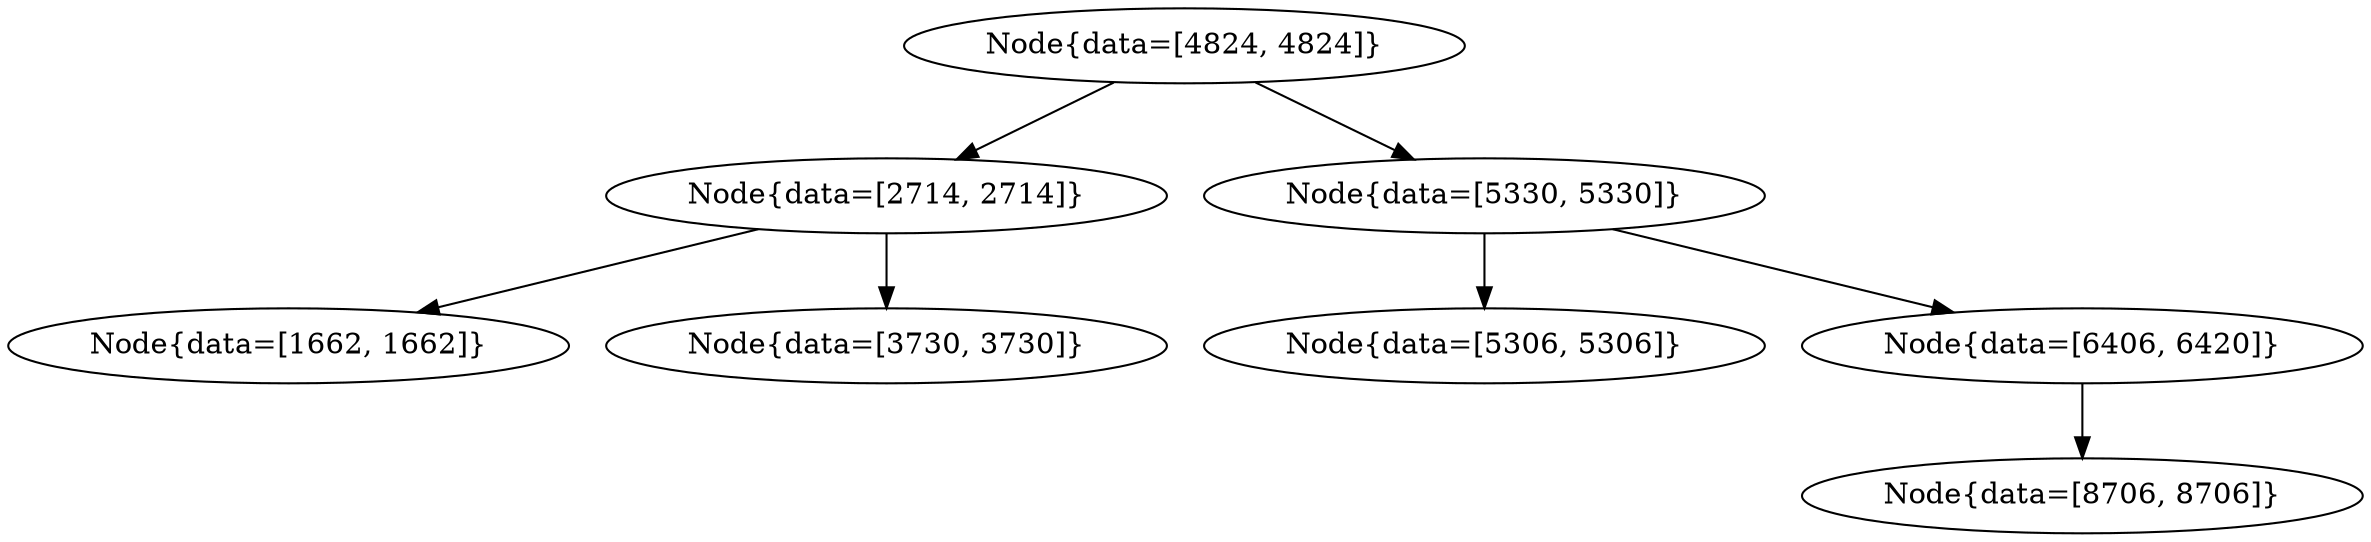 digraph G{
1914261711 [label="Node{data=[4824, 4824]}"]
1914261711 -> 24309208
24309208 [label="Node{data=[2714, 2714]}"]
24309208 -> 2117377219
2117377219 [label="Node{data=[1662, 1662]}"]
24309208 -> 989524770
989524770 [label="Node{data=[3730, 3730]}"]
1914261711 -> 39666586
39666586 [label="Node{data=[5330, 5330]}"]
39666586 -> 349663780
349663780 [label="Node{data=[5306, 5306]}"]
39666586 -> 1314862841
1314862841 [label="Node{data=[6406, 6420]}"]
1314862841 -> 600944627
600944627 [label="Node{data=[8706, 8706]}"]
}